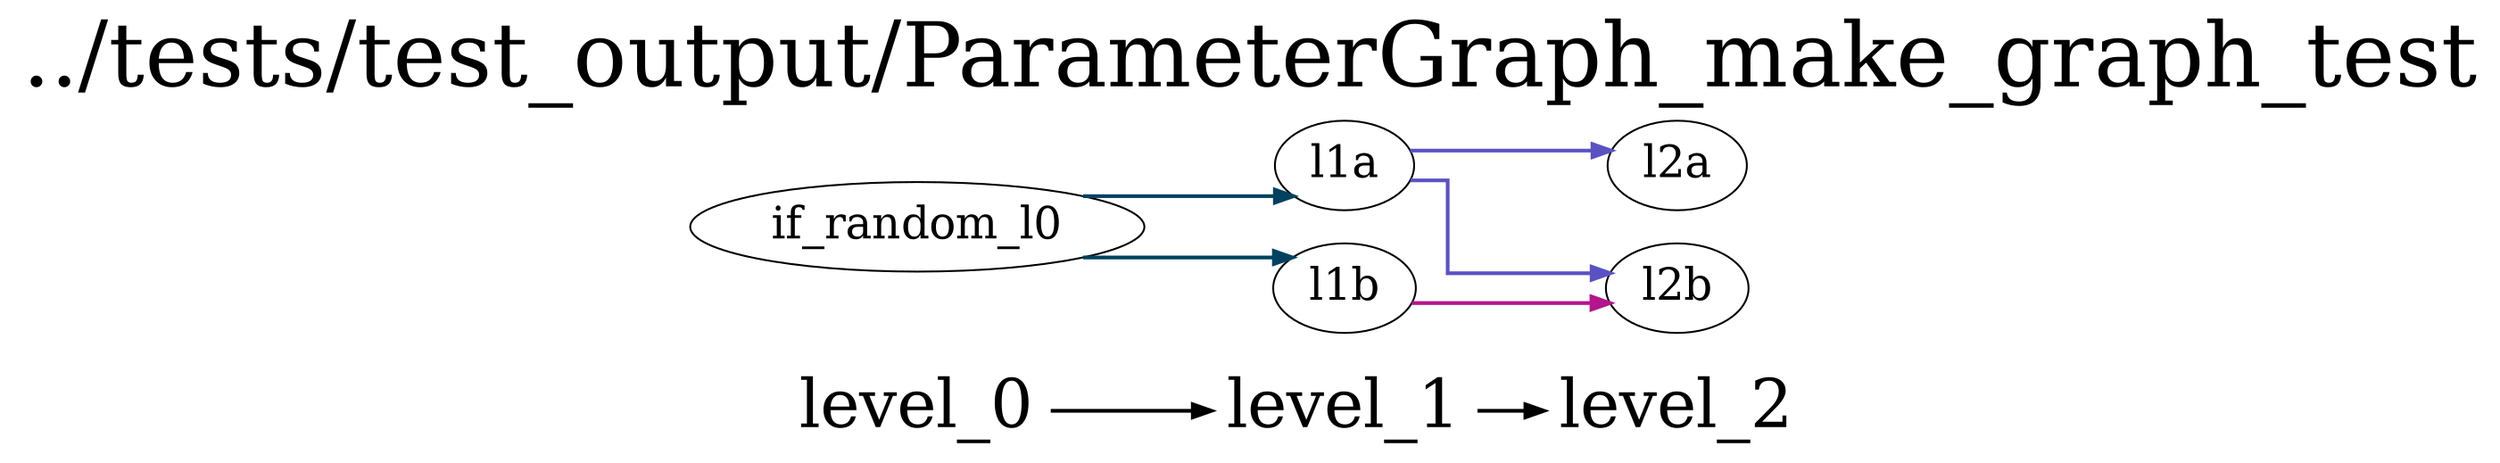 digraph G {
          splines=ortho;
          fontsize = 48;
          rankdir = "LR";
          node[fontsize=24];
          edge[penwidth=2];
          {
          node [shape=plaintext fontsize=36];
          level_0 -> 
          level_1 -> 
          level_2
          }
          {rank = same;
          level_0;
          if_random_l0;
          }
          {rank = same;
          level_1;
          l1a;
          l1b;
          }
          {rank = same;
          level_2;
          l2a;
          l2b;
          }
          l2a ;
          l1a -> l2a [color="#5A52C3"];
          l1a -> l2b [color="#5A52C3"];
          l1b -> l2b [color="#B4148C"];
          if_random_l0 -> l1a [color="#014260"];
          if_random_l0 -> l1b [color="#014260"];
          l2b ;
          labelloc = "t";
          label = "../tests/test_output/ParameterGraph_make_graph_test";
}